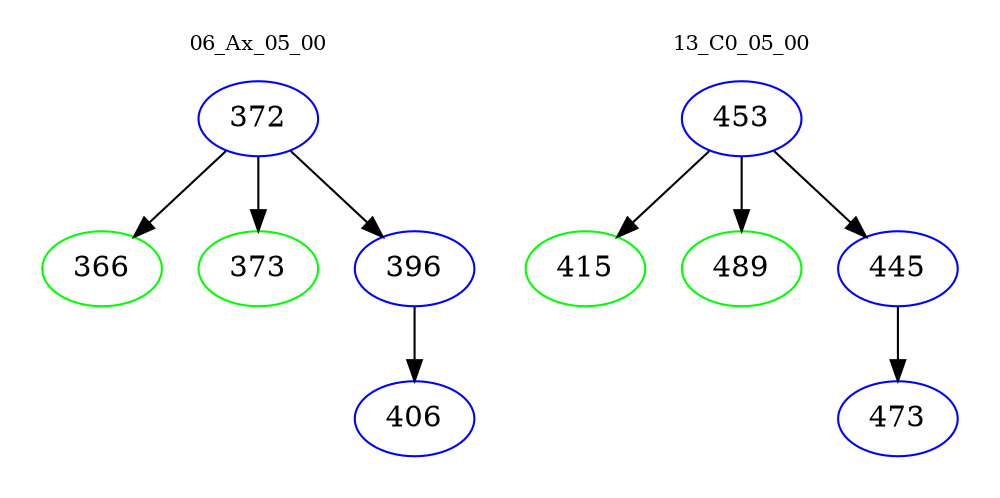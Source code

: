 digraph{
subgraph cluster_0 {
color = white
label = "06_Ax_05_00";
fontsize=10;
T0_372 [label="372", color="blue"]
T0_372 -> T0_366 [color="black"]
T0_366 [label="366", color="green"]
T0_372 -> T0_373 [color="black"]
T0_373 [label="373", color="green"]
T0_372 -> T0_396 [color="black"]
T0_396 [label="396", color="blue"]
T0_396 -> T0_406 [color="black"]
T0_406 [label="406", color="blue"]
}
subgraph cluster_1 {
color = white
label = "13_C0_05_00";
fontsize=10;
T1_453 [label="453", color="blue"]
T1_453 -> T1_415 [color="black"]
T1_415 [label="415", color="green"]
T1_453 -> T1_489 [color="black"]
T1_489 [label="489", color="green"]
T1_453 -> T1_445 [color="black"]
T1_445 [label="445", color="blue"]
T1_445 -> T1_473 [color="black"]
T1_473 [label="473", color="blue"]
}
}
